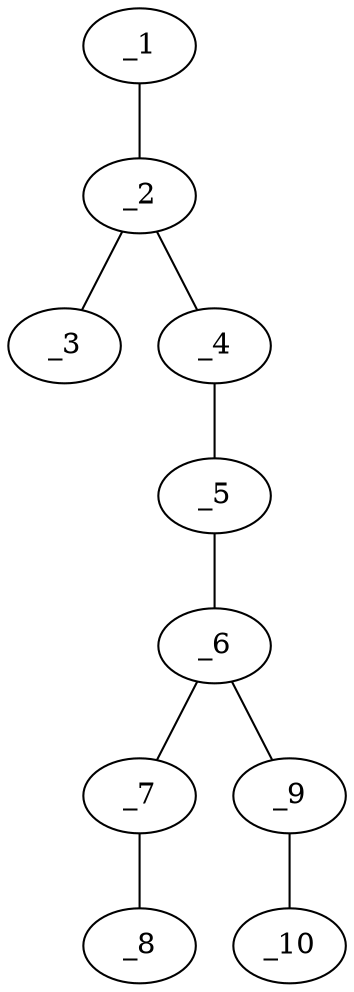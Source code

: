 graph molid658498 {
	_1	 [charge=0,
		chem=4,
		symbol="N  ",
		x="7.1962",
		y="0.25"];
	_2	 [charge=0,
		chem=1,
		symbol="C  ",
		x="6.3301",
		y="0.75"];
	_1 -- _2	 [valence=1];
	_3	 [charge=0,
		chem=5,
		symbol="S  ",
		x="6.3301",
		y="1.75"];
	_2 -- _3	 [valence=2];
	_4	 [charge=0,
		chem=4,
		symbol="N  ",
		x="5.4641",
		y="0.25"];
	_2 -- _4	 [valence=1];
	_5	 [charge=0,
		chem=1,
		symbol="C  ",
		x="4.5981",
		y="0.75"];
	_4 -- _5	 [valence=1];
	_6	 [charge=0,
		chem=1,
		symbol="C  ",
		x="3.7321",
		y="0.25"];
	_5 -- _6	 [valence=2];
	_7	 [charge=0,
		chem=1,
		symbol="C  ",
		x="2.866",
		y="0.75"];
	_6 -- _7	 [valence=1];
	_9	 [charge=0,
		chem=1,
		symbol="C  ",
		x="3.7321",
		y="-0.75"];
	_6 -- _9	 [valence=1];
	_8	 [charge=0,
		chem=4,
		symbol="N  ",
		x=2,
		y="1.25"];
	_7 -- _8	 [valence=3];
	_10	 [charge=0,
		chem=4,
		symbol="N  ",
		x="3.7321",
		y="-1.75"];
	_9 -- _10	 [valence=3];
}
